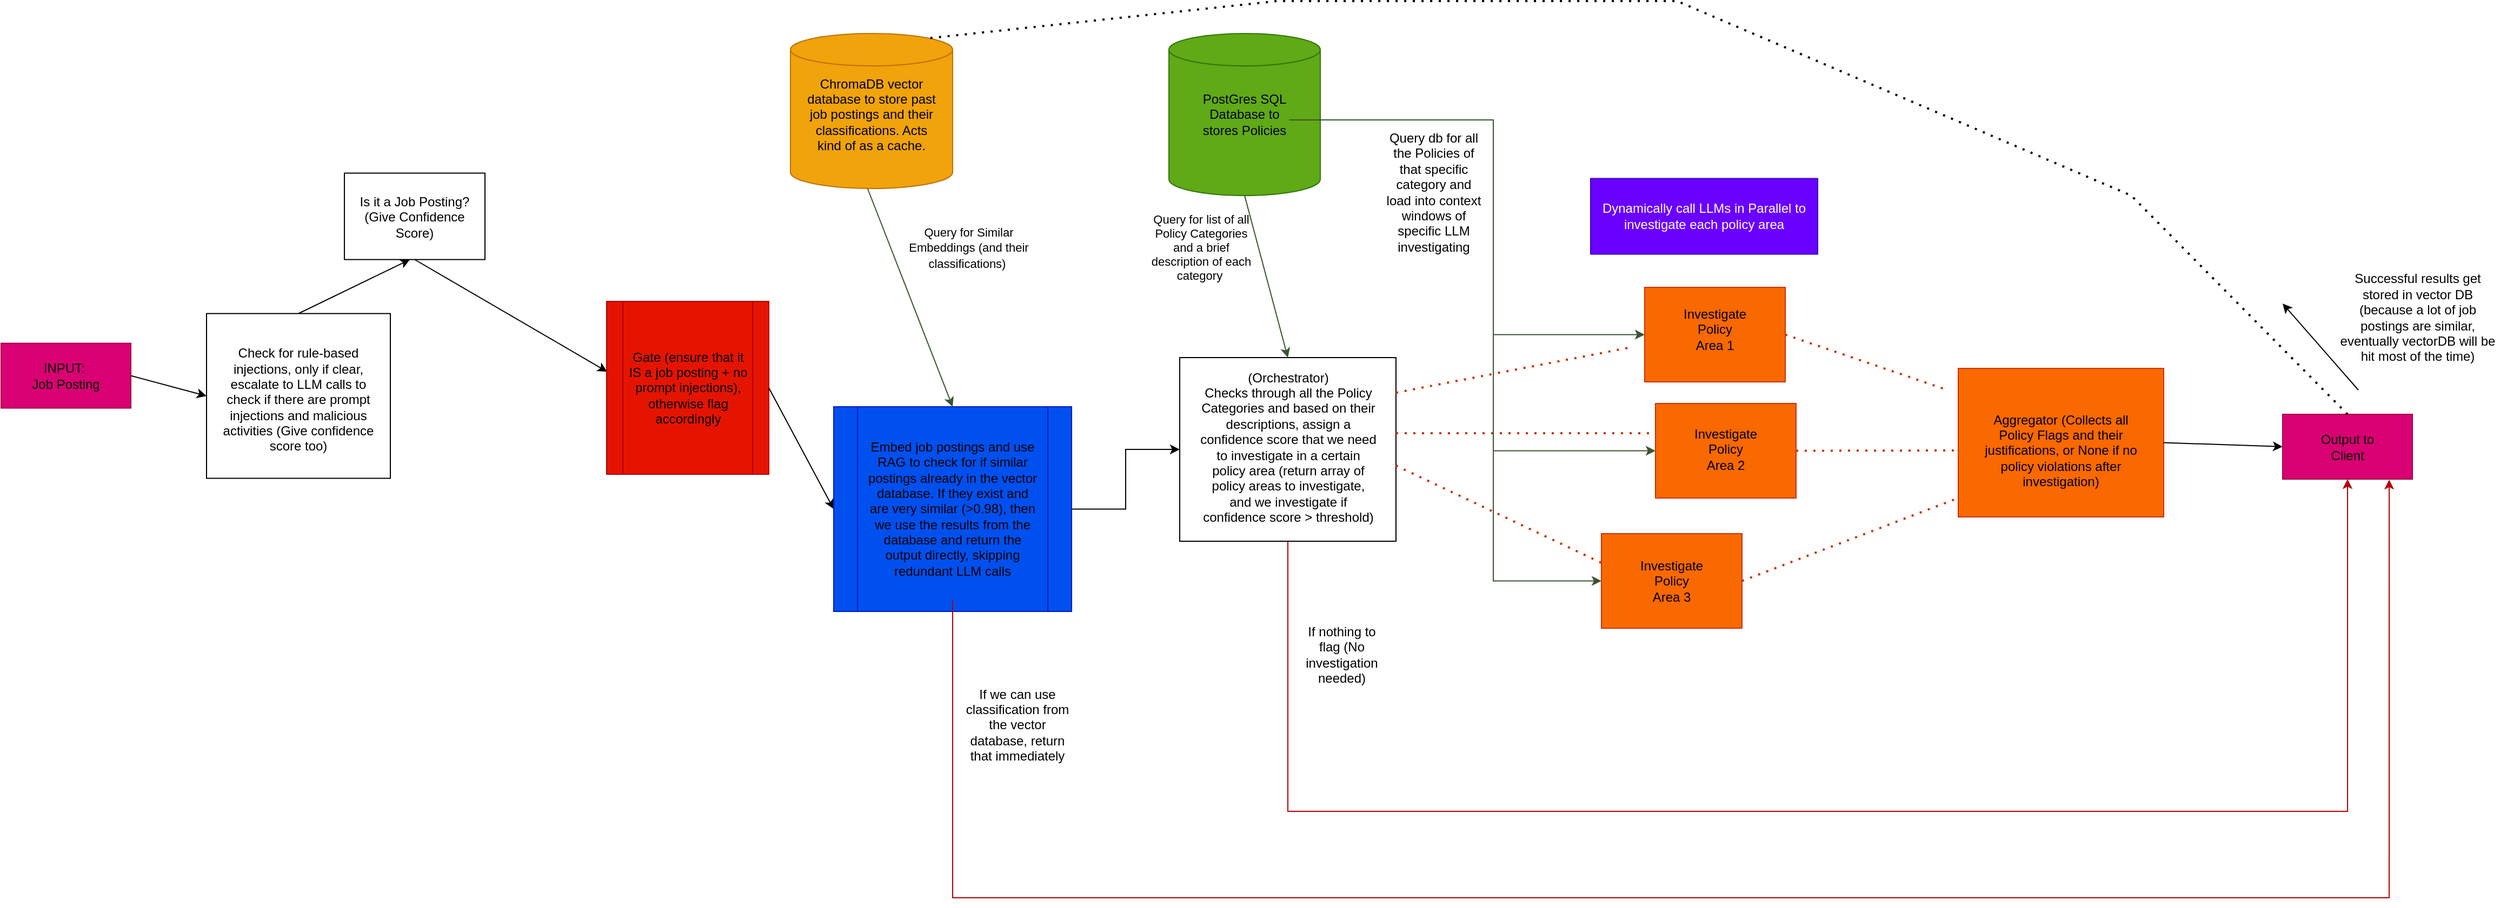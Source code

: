 <mxfile version="27.0.6">
  <diagram name="Page-1" id="Sq1QqRHBhEGgmif4Jlx_">
    <mxGraphModel grid="1" page="1" gridSize="10" guides="1" tooltips="1" connect="1" arrows="1" fold="1" pageScale="1" pageWidth="850" pageHeight="1100" math="0" shadow="0">
      <root>
        <mxCell id="0" />
        <mxCell id="1" parent="0" />
        <mxCell id="_qnc87mY97x_xuCPpzBz-2" value="" style="rounded=0;whiteSpace=wrap;html=1;fillColor=light-dark(#FFFFFF,#FF8000);" vertex="1" parent="1">
          <mxGeometry x="-422.5" y="129.25" width="130" height="80" as="geometry" />
        </mxCell>
        <mxCell id="_qnc87mY97x_xuCPpzBz-4" value="" style="rounded=0;whiteSpace=wrap;html=1;fillColor=light-dark(#FFFFFF,#FF8000);" vertex="1" parent="1">
          <mxGeometry x="-550" y="259.25" width="170" height="152.5" as="geometry" />
        </mxCell>
        <mxCell id="_qnc87mY97x_xuCPpzBz-5" value="" style="endArrow=classic;html=1;rounded=0;exitX=1;exitY=0.5;exitDx=0;exitDy=0;entryX=0;entryY=0.5;entryDx=0;entryDy=0;" edge="1" parent="1" source="UD-Jtvew1ud5Eq5t138A-9" target="_qnc87mY97x_xuCPpzBz-4">
          <mxGeometry width="50" height="50" relative="1" as="geometry">
            <mxPoint x="-150" y="401.75" as="sourcePoint" />
            <mxPoint x="-100" y="351.75" as="targetPoint" />
            <Array as="points" />
          </mxGeometry>
        </mxCell>
        <mxCell id="_qnc87mY97x_xuCPpzBz-6" value="" style="endArrow=classic;html=1;rounded=0;entryX=0.004;entryY=0.407;entryDx=0;entryDy=0;entryPerimeter=0;exitX=0.5;exitY=1;exitDx=0;exitDy=0;" edge="1" parent="1" source="_qnc87mY97x_xuCPpzBz-2" target="_qnc87mY97x_xuCPpzBz-11">
          <mxGeometry width="50" height="50" relative="1" as="geometry">
            <mxPoint x="-290" y="220" as="sourcePoint" />
            <mxPoint x="-100" y="351.75" as="targetPoint" />
          </mxGeometry>
        </mxCell>
        <mxCell id="_qnc87mY97x_xuCPpzBz-7" value="Is it a Job Posting? (Give Confidence Score)" style="text;html=1;align=center;verticalAlign=middle;whiteSpace=wrap;rounded=0;" vertex="1" parent="1">
          <mxGeometry x="-420" y="143.5" width="125" height="52.5" as="geometry" />
        </mxCell>
        <mxCell id="_qnc87mY97x_xuCPpzBz-8" value="Check for rule-based injections, only if clear, escalate to LLM calls to check if there are prompt injections and malicious activities (Give confidence score too)" style="text;html=1;align=center;verticalAlign=middle;whiteSpace=wrap;rounded=0;" vertex="1" parent="1">
          <mxGeometry x="-545" y="296.75" width="160" height="85" as="geometry" />
        </mxCell>
        <mxCell id="_qnc87mY97x_xuCPpzBz-10" value="" style="endArrow=classic;html=1;rounded=0;exitX=0.5;exitY=0;exitDx=0;exitDy=0;entryX=0.466;entryY=1;entryDx=0;entryDy=0;entryPerimeter=0;" edge="1" parent="1" source="_qnc87mY97x_xuCPpzBz-4" target="_qnc87mY97x_xuCPpzBz-2">
          <mxGeometry width="50" height="50" relative="1" as="geometry">
            <mxPoint x="-290" y="357" as="sourcePoint" />
            <mxPoint x="-170" y="301.75" as="targetPoint" />
          </mxGeometry>
        </mxCell>
        <mxCell id="_qnc87mY97x_xuCPpzBz-11" value="" style="shape=process;whiteSpace=wrap;html=1;backgroundOutline=1;fillColor=light-dark(#E51400,#CC0000);fontColor=#ffffff;strokeColor=#B20000;" vertex="1" parent="1">
          <mxGeometry x="-180" y="248" width="150" height="160" as="geometry" />
        </mxCell>
        <mxCell id="_qnc87mY97x_xuCPpzBz-12" value="Gate (ensure that it IS a job posting + no prompt injections), otherwise flag accordingly" style="text;html=1;align=center;verticalAlign=middle;whiteSpace=wrap;rounded=0;" vertex="1" parent="1">
          <mxGeometry x="-162.5" y="289.25" width="115" height="77.5" as="geometry" />
        </mxCell>
        <mxCell id="_qnc87mY97x_xuCPpzBz-15" value="" style="endArrow=classic;html=1;rounded=0;exitX=1;exitY=0.5;exitDx=0;exitDy=0;entryX=0;entryY=0.5;entryDx=0;entryDy=0;" edge="1" parent="1" source="_qnc87mY97x_xuCPpzBz-11" target="UD-Jtvew1ud5Eq5t138A-3">
          <mxGeometry width="50" height="50" relative="1" as="geometry">
            <mxPoint x="430" y="380" as="sourcePoint" />
            <mxPoint x="60" y="330" as="targetPoint" />
          </mxGeometry>
        </mxCell>
        <mxCell id="_qnc87mY97x_xuCPpzBz-16" value="" style="shape=cylinder3;whiteSpace=wrap;html=1;boundedLbl=1;backgroundOutline=1;size=15;fillColor=#60a917;fontColor=#ffffff;strokeColor=#2D7600;" vertex="1" parent="1">
          <mxGeometry x="340" width="140" height="150" as="geometry" />
        </mxCell>
        <mxCell id="_qnc87mY97x_xuCPpzBz-17" value="" style="endArrow=classic;html=1;rounded=0;exitX=0.5;exitY=1;exitDx=0;exitDy=0;exitPerimeter=0;entryX=0.5;entryY=0;entryDx=0;entryDy=0;fillColor=#6d8764;strokeColor=#3A5431;" edge="1" parent="1" source="_qnc87mY97x_xuCPpzBz-16" target="_qnc87mY97x_xuCPpzBz-19">
          <mxGeometry width="50" height="50" relative="1" as="geometry">
            <mxPoint x="430" y="380" as="sourcePoint" />
            <mxPoint x="410" y="300" as="targetPoint" />
          </mxGeometry>
        </mxCell>
        <mxCell id="_qnc87mY97x_xuCPpzBz-18" value="Query for list of all Policy Categories and a brief description of each category&amp;nbsp;" style="text;html=1;align=center;verticalAlign=middle;whiteSpace=wrap;rounded=0;fontSize=11;" vertex="1" parent="1">
          <mxGeometry x="320" y="173" width="100" height="50" as="geometry" />
        </mxCell>
        <mxCell id="_qnc87mY97x_xuCPpzBz-49" style="edgeStyle=orthogonalEdgeStyle;rounded=0;orthogonalLoop=1;jettySize=auto;html=1;exitX=0.5;exitY=1;exitDx=0;exitDy=0;entryX=0.5;entryY=1;entryDx=0;entryDy=0;fillColor=#e51400;strokeColor=#B20000;" edge="1" parent="1" source="_qnc87mY97x_xuCPpzBz-19" target="_qnc87mY97x_xuCPpzBz-46">
          <mxGeometry relative="1" as="geometry">
            <Array as="points">
              <mxPoint x="450" y="720" />
              <mxPoint x="1430" y="720" />
            </Array>
          </mxGeometry>
        </mxCell>
        <mxCell id="_qnc87mY97x_xuCPpzBz-19" value="" style="rounded=0;whiteSpace=wrap;html=1;fillColor=light-dark(#FFFFFF,#FF8000);" vertex="1" parent="1">
          <mxGeometry x="350" y="300" width="200" height="170" as="geometry" />
        </mxCell>
        <mxCell id="_qnc87mY97x_xuCPpzBz-20" value="(Orchestrator)&lt;br&gt;Checks through all the Policy Categories and based on their descriptions, assign a confidence score that we need to investigate in a certain policy area (return array of policy areas to investigate, and we investigate if confidence score &amp;gt; threshold)" style="text;html=1;align=center;verticalAlign=middle;whiteSpace=wrap;rounded=0;" vertex="1" parent="1">
          <mxGeometry x="367.5" y="340" width="165" height="85" as="geometry" />
        </mxCell>
        <mxCell id="UD-Jtvew1ud5Eq5t138A-9" value="" style="rounded=0;whiteSpace=wrap;html=1;fillColor=#d80073;fontColor=#ffffff;strokeColor=#A50040;" vertex="1" parent="1">
          <mxGeometry x="-740" y="286.75" width="120" height="60" as="geometry" />
        </mxCell>
        <mxCell id="_qnc87mY97x_xuCPpzBz-27" value="" style="endArrow=none;dashed=1;html=1;dashPattern=1 3;strokeWidth=2;rounded=0;fillColor=#fa6800;strokeColor=#C73500;" edge="1" parent="1">
          <mxGeometry width="50" height="50" relative="1" as="geometry">
            <mxPoint x="550" y="370" as="sourcePoint" />
            <mxPoint x="790" y="370" as="targetPoint" />
            <Array as="points">
              <mxPoint x="740" y="370" />
            </Array>
          </mxGeometry>
        </mxCell>
        <mxCell id="_qnc87mY97x_xuCPpzBz-28" value="" style="endArrow=none;dashed=1;html=1;dashPattern=1 3;strokeWidth=2;rounded=0;fillColor=#fa6800;strokeColor=#C73500;" edge="1" parent="1">
          <mxGeometry width="50" height="50" relative="1" as="geometry">
            <mxPoint x="550" y="400" as="sourcePoint" />
            <mxPoint x="740" y="490" as="targetPoint" />
            <Array as="points" />
          </mxGeometry>
        </mxCell>
        <mxCell id="_qnc87mY97x_xuCPpzBz-29" value="" style="endArrow=none;dashed=1;html=1;dashPattern=1 3;strokeWidth=2;rounded=0;fillColor=#fa6800;strokeColor=#C73500;" edge="1" parent="1">
          <mxGeometry width="50" height="50" relative="1" as="geometry">
            <mxPoint x="550" y="332.5" as="sourcePoint" />
            <mxPoint x="770" y="290" as="targetPoint" />
            <Array as="points" />
          </mxGeometry>
        </mxCell>
        <mxCell id="_qnc87mY97x_xuCPpzBz-30" value="" style="rounded=0;whiteSpace=wrap;html=1;fillColor=#fa6800;fontColor=#000000;strokeColor=#C73500;" vertex="1" parent="1">
          <mxGeometry x="780" y="235" width="130" height="87.5" as="geometry" />
        </mxCell>
        <mxCell id="_qnc87mY97x_xuCPpzBz-31" value="" style="rounded=0;whiteSpace=wrap;html=1;fillColor=#fa6800;fontColor=#000000;strokeColor=#C73500;" vertex="1" parent="1">
          <mxGeometry x="790" y="342.5" width="130" height="87.5" as="geometry" />
        </mxCell>
        <mxCell id="_qnc87mY97x_xuCPpzBz-32" value="" style="rounded=0;whiteSpace=wrap;html=1;fillColor=#fa6800;fontColor=#000000;strokeColor=#C73500;" vertex="1" parent="1">
          <mxGeometry x="740" y="463" width="130" height="87.5" as="geometry" />
        </mxCell>
        <mxCell id="_qnc87mY97x_xuCPpzBz-33" value="" style="endArrow=none;dashed=1;html=1;dashPattern=1 3;strokeWidth=2;rounded=0;exitX=1;exitY=0.5;exitDx=0;exitDy=0;fillColor=#fa6800;strokeColor=#C73500;" edge="1" parent="1" source="_qnc87mY97x_xuCPpzBz-30">
          <mxGeometry width="50" height="50" relative="1" as="geometry">
            <mxPoint x="1090" y="382.5" as="sourcePoint" />
            <mxPoint x="1060" y="330" as="targetPoint" />
            <Array as="points" />
          </mxGeometry>
        </mxCell>
        <mxCell id="_qnc87mY97x_xuCPpzBz-34" value="" style="endArrow=none;dashed=1;html=1;dashPattern=1 3;strokeWidth=2;rounded=0;exitX=1;exitY=0.5;exitDx=0;exitDy=0;fillColor=#fa6800;strokeColor=#C73500;" edge="1" parent="1" source="_qnc87mY97x_xuCPpzBz-31">
          <mxGeometry width="50" height="50" relative="1" as="geometry">
            <mxPoint x="1040" y="562.5" as="sourcePoint" />
            <mxPoint x="1070" y="386" as="targetPoint" />
            <Array as="points" />
          </mxGeometry>
        </mxCell>
        <mxCell id="_qnc87mY97x_xuCPpzBz-35" value="" style="endArrow=none;dashed=1;html=1;dashPattern=1 3;strokeWidth=2;rounded=0;exitX=1;exitY=0.5;exitDx=0;exitDy=0;fillColor=#fa6800;strokeColor=#C73500;" edge="1" parent="1" source="_qnc87mY97x_xuCPpzBz-32">
          <mxGeometry width="50" height="50" relative="1" as="geometry">
            <mxPoint x="1060" y="540" as="sourcePoint" />
            <mxPoint x="1070" y="430" as="targetPoint" />
            <Array as="points" />
          </mxGeometry>
        </mxCell>
        <mxCell id="_qnc87mY97x_xuCPpzBz-36" value="" style="rounded=0;whiteSpace=wrap;html=1;fillColor=#fa6800;fontColor=#000000;strokeColor=#C73500;" vertex="1" parent="1">
          <mxGeometry x="1070" y="310" width="190" height="137.5" as="geometry" />
        </mxCell>
        <mxCell id="_qnc87mY97x_xuCPpzBz-37" value="Aggregator (Collects all Policy Flags and their justifications, or None if no policy violations after investigation)" style="text;html=1;align=center;verticalAlign=middle;whiteSpace=wrap;rounded=0;" vertex="1" parent="1">
          <mxGeometry x="1090" y="352.5" width="150" height="67.5" as="geometry" />
        </mxCell>
        <mxCell id="_qnc87mY97x_xuCPpzBz-38" value="Dynamically call LLMs in Parallel to investigate each policy area" style="text;html=1;align=center;verticalAlign=middle;whiteSpace=wrap;rounded=0;fillColor=#6a00ff;fontColor=#ffffff;strokeColor=#3700CC;" vertex="1" parent="1">
          <mxGeometry x="730" y="134.25" width="210" height="70" as="geometry" />
        </mxCell>
        <mxCell id="_qnc87mY97x_xuCPpzBz-39" value="Investigate Policy Area 1" style="text;html=1;align=center;verticalAlign=middle;whiteSpace=wrap;rounded=0;" vertex="1" parent="1">
          <mxGeometry x="815" y="259.25" width="60" height="30" as="geometry" />
        </mxCell>
        <mxCell id="_qnc87mY97x_xuCPpzBz-40" value="Investigate Policy Area 2" style="text;html=1;align=center;verticalAlign=middle;whiteSpace=wrap;rounded=0;" vertex="1" parent="1">
          <mxGeometry x="825" y="370" width="60" height="30" as="geometry" />
        </mxCell>
        <mxCell id="_qnc87mY97x_xuCPpzBz-41" value="Investigate Policy Area 3" style="text;html=1;align=center;verticalAlign=middle;whiteSpace=wrap;rounded=0;" vertex="1" parent="1">
          <mxGeometry x="775" y="491.75" width="60" height="30" as="geometry" />
        </mxCell>
        <mxCell id="_qnc87mY97x_xuCPpzBz-44" value="Query db for all the Policies of that specific category and load into context windows of specific LLM investigating" style="text;html=1;align=center;verticalAlign=middle;whiteSpace=wrap;rounded=0;" vertex="1" parent="1">
          <mxGeometry x="540" y="134.25" width="90" height="25" as="geometry" />
        </mxCell>
        <mxCell id="_qnc87mY97x_xuCPpzBz-46" value="" style="rounded=0;whiteSpace=wrap;html=1;fillColor=#d80073;strokeColor=#A50040;fontColor=#ffffff;" vertex="1" parent="1">
          <mxGeometry x="1370" y="352.5" width="120" height="60" as="geometry" />
        </mxCell>
        <mxCell id="_qnc87mY97x_xuCPpzBz-47" value="" style="endArrow=classic;html=1;rounded=0;exitX=1;exitY=0.5;exitDx=0;exitDy=0;entryX=0;entryY=0.5;entryDx=0;entryDy=0;" edge="1" parent="1" source="_qnc87mY97x_xuCPpzBz-36" target="_qnc87mY97x_xuCPpzBz-46">
          <mxGeometry width="50" height="50" relative="1" as="geometry">
            <mxPoint x="930" y="440" as="sourcePoint" />
            <mxPoint x="980" y="390" as="targetPoint" />
          </mxGeometry>
        </mxCell>
        <mxCell id="_qnc87mY97x_xuCPpzBz-48" value="Output to Client" style="text;html=1;align=center;verticalAlign=middle;whiteSpace=wrap;rounded=0;" vertex="1" parent="1">
          <mxGeometry x="1400" y="367.5" width="60" height="30" as="geometry" />
        </mxCell>
        <mxCell id="_qnc87mY97x_xuCPpzBz-54" value="If nothing to flag (No investigation needed)" style="text;html=1;align=center;verticalAlign=middle;whiteSpace=wrap;rounded=0;" vertex="1" parent="1">
          <mxGeometry x="460" y="540" width="80" height="70" as="geometry" />
        </mxCell>
        <mxCell id="UD-Jtvew1ud5Eq5t138A-13" style="edgeStyle=orthogonalEdgeStyle;rounded=0;orthogonalLoop=1;jettySize=auto;html=1;entryX=0;entryY=0.5;entryDx=0;entryDy=0;" edge="1" parent="1" source="UD-Jtvew1ud5Eq5t138A-3" target="_qnc87mY97x_xuCPpzBz-19">
          <mxGeometry relative="1" as="geometry" />
        </mxCell>
        <mxCell id="UD-Jtvew1ud5Eq5t138A-3" value="" style="shape=process;whiteSpace=wrap;html=1;backgroundOutline=1;fillColor=#0050ef;fontColor=#ffffff;strokeColor=#001DBC;" vertex="1" parent="1">
          <mxGeometry x="30" y="345.5" width="220" height="189.5" as="geometry" />
        </mxCell>
        <mxCell id="UD-Jtvew1ud5Eq5t138A-4" value="Embed job postings and use RAG to check for if similar postings already in the vector database. If they exist and are very similar (&amp;gt;0.98), then we use the results from the database and return the output directly, skipping redundant LLM calls" style="text;html=1;align=center;verticalAlign=middle;whiteSpace=wrap;rounded=0;" vertex="1" parent="1">
          <mxGeometry x="60" y="356.13" width="160" height="168.25" as="geometry" />
        </mxCell>
        <mxCell id="UD-Jtvew1ud5Eq5t138A-5" value="" style="endArrow=classic;html=1;rounded=0;entryX=0.5;entryY=0;entryDx=0;entryDy=0;fillColor=#6d8764;strokeColor=#3A5431;" edge="1" parent="1" target="UD-Jtvew1ud5Eq5t138A-3">
          <mxGeometry width="50" height="50" relative="1" as="geometry">
            <mxPoint x="60" y="140" as="sourcePoint" />
            <mxPoint x="492" y="430" as="targetPoint" />
          </mxGeometry>
        </mxCell>
        <mxCell id="UD-Jtvew1ud5Eq5t138A-19" style="edgeStyle=orthogonalEdgeStyle;rounded=0;orthogonalLoop=1;jettySize=auto;html=1;entryX=0;entryY=0.5;entryDx=0;entryDy=0;fillColor=#6d8764;strokeColor=#3A5431;" edge="1" parent="1" source="UD-Jtvew1ud5Eq5t138A-6" target="_qnc87mY97x_xuCPpzBz-31">
          <mxGeometry relative="1" as="geometry">
            <Array as="points">
              <mxPoint x="640" y="80" />
              <mxPoint x="640" y="386" />
            </Array>
          </mxGeometry>
        </mxCell>
        <mxCell id="UD-Jtvew1ud5Eq5t138A-20" style="edgeStyle=orthogonalEdgeStyle;rounded=0;orthogonalLoop=1;jettySize=auto;html=1;entryX=0;entryY=0.5;entryDx=0;entryDy=0;fillColor=#6d8764;strokeColor=#3A5431;" edge="1" parent="1" source="UD-Jtvew1ud5Eq5t138A-6" target="_qnc87mY97x_xuCPpzBz-32">
          <mxGeometry relative="1" as="geometry">
            <Array as="points">
              <mxPoint x="640" y="80" />
              <mxPoint x="640" y="507" />
            </Array>
          </mxGeometry>
        </mxCell>
        <mxCell id="UD-Jtvew1ud5Eq5t138A-21" style="edgeStyle=orthogonalEdgeStyle;rounded=0;orthogonalLoop=1;jettySize=auto;html=1;entryX=0;entryY=0.5;entryDx=0;entryDy=0;fillColor=#6d8764;strokeColor=#3A5431;" edge="1" parent="1" source="_qnc87mY97x_xuCPpzBz-16" target="_qnc87mY97x_xuCPpzBz-30">
          <mxGeometry relative="1" as="geometry">
            <Array as="points">
              <mxPoint x="640" y="80" />
              <mxPoint x="640" y="279" />
            </Array>
          </mxGeometry>
        </mxCell>
        <mxCell id="UD-Jtvew1ud5Eq5t138A-6" value="PostGres SQL Database to stores Policies" style="text;html=1;align=center;verticalAlign=middle;whiteSpace=wrap;rounded=0;" vertex="1" parent="1">
          <mxGeometry x="367.5" y="55" width="83.75" height="40" as="geometry" />
        </mxCell>
        <mxCell id="_qnc87mY97x_xuCPpzBz-3" value="INPUT:&amp;nbsp;&lt;div&gt;Job Posting&lt;/div&gt;" style="text;html=1;align=center;verticalAlign=middle;whiteSpace=wrap;rounded=0;" vertex="1" parent="1">
          <mxGeometry x="-725" y="296.75" width="90" height="40" as="geometry" />
        </mxCell>
        <mxCell id="UD-Jtvew1ud5Eq5t138A-12" value="&lt;font style=&quot;font-size: 11px;&quot;&gt;Query for Similar Embeddings (and their classifications)&amp;nbsp;&lt;/font&gt;" style="text;html=1;align=center;verticalAlign=middle;whiteSpace=wrap;rounded=0;" vertex="1" parent="1">
          <mxGeometry x="90" y="151.38" width="130" height="93.25" as="geometry" />
        </mxCell>
        <mxCell id="UD-Jtvew1ud5Eq5t138A-14" style="edgeStyle=orthogonalEdgeStyle;rounded=0;orthogonalLoop=1;jettySize=auto;html=1;entryX=0.821;entryY=1.008;entryDx=0;entryDy=0;entryPerimeter=0;fillColor=#e51400;strokeColor=#B20000;" edge="1" parent="1" source="UD-Jtvew1ud5Eq5t138A-4" target="_qnc87mY97x_xuCPpzBz-46">
          <mxGeometry relative="1" as="geometry">
            <Array as="points">
              <mxPoint x="140" y="800" />
              <mxPoint x="1469" y="800" />
            </Array>
          </mxGeometry>
        </mxCell>
        <mxCell id="UD-Jtvew1ud5Eq5t138A-15" value="If we can use classification from the vector database, return that immediately" style="text;html=1;align=center;verticalAlign=middle;whiteSpace=wrap;rounded=0;" vertex="1" parent="1">
          <mxGeometry x="150" y="602.5" width="100" height="75" as="geometry" />
        </mxCell>
        <mxCell id="UD-Jtvew1ud5Eq5t138A-22" value="" style="shape=cylinder3;whiteSpace=wrap;html=1;boundedLbl=1;backgroundOutline=1;size=15;fillColor=#f0a30a;fontColor=#000000;strokeColor=#BD7000;" vertex="1" parent="1">
          <mxGeometry x="-10" width="150" height="143.5" as="geometry" />
        </mxCell>
        <mxCell id="UD-Jtvew1ud5Eq5t138A-23" value="ChromaDB vector database to store past job postings and their classifications. Acts kind of as a cache." style="text;html=1;align=center;verticalAlign=middle;whiteSpace=wrap;rounded=0;" vertex="1" parent="1">
          <mxGeometry y="66.75" width="130" height="16.5" as="geometry" />
        </mxCell>
        <mxCell id="UD-Jtvew1ud5Eq5t138A-26" value="" style="endArrow=none;dashed=1;html=1;dashPattern=1 3;strokeWidth=2;rounded=0;exitX=0.5;exitY=0;exitDx=0;exitDy=0;entryX=0.855;entryY=0;entryDx=0;entryDy=4.35;entryPerimeter=0;" edge="1" parent="1" source="_qnc87mY97x_xuCPpzBz-46" target="UD-Jtvew1ud5Eq5t138A-22">
          <mxGeometry width="50" height="50" relative="1" as="geometry">
            <mxPoint x="1250" y="220" as="sourcePoint" />
            <mxPoint x="1300" y="170" as="targetPoint" />
            <Array as="points">
              <mxPoint x="1230" y="150" />
              <mxPoint x="810" y="-30" />
              <mxPoint x="440" y="-30" />
            </Array>
          </mxGeometry>
        </mxCell>
        <mxCell id="UD-Jtvew1ud5Eq5t138A-27" value="" style="endArrow=classic;html=1;rounded=0;" edge="1" parent="1">
          <mxGeometry width="50" height="50" relative="1" as="geometry">
            <mxPoint x="1440" y="330" as="sourcePoint" />
            <mxPoint x="1370" y="250" as="targetPoint" />
          </mxGeometry>
        </mxCell>
        <mxCell id="UD-Jtvew1ud5Eq5t138A-28" value="Successful results get stored in vector DB (because a lot of job postings are similar, eventually vectorDB will be hit most of the time)" style="text;html=1;align=center;verticalAlign=middle;whiteSpace=wrap;rounded=0;" vertex="1" parent="1">
          <mxGeometry x="1420" y="248" width="150" height="30" as="geometry" />
        </mxCell>
      </root>
    </mxGraphModel>
  </diagram>
</mxfile>
